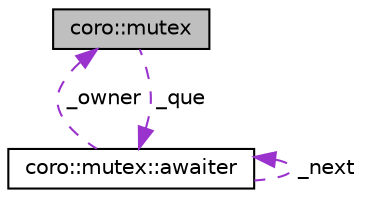 digraph "coro::mutex"
{
 // LATEX_PDF_SIZE
  edge [fontname="Helvetica",fontsize="10",labelfontname="Helvetica",labelfontsize="10"];
  node [fontname="Helvetica",fontsize="10",shape=record];
  Node1 [label="coro::mutex",height=0.2,width=0.4,color="black", fillcolor="grey75", style="filled", fontcolor="black",tooltip="Mutex which allows locking across co_await and co_yield suspend points."];
  Node2 -> Node1 [dir="back",color="darkorchid3",fontsize="10",style="dashed",label=" _que" ,fontname="Helvetica"];
  Node2 [label="coro::mutex::awaiter",height=0.2,width=0.4,color="black", fillcolor="white", style="filled",URL="$classcoro_1_1mutex_1_1awaiter.html",tooltip="awaiter is object used in most of cases by coroutines, however it is building block of this class"];
  Node1 -> Node2 [dir="back",color="darkorchid3",fontsize="10",style="dashed",label=" _owner" ,fontname="Helvetica"];
  Node2 -> Node2 [dir="back",color="darkorchid3",fontsize="10",style="dashed",label=" _next" ,fontname="Helvetica"];
}
